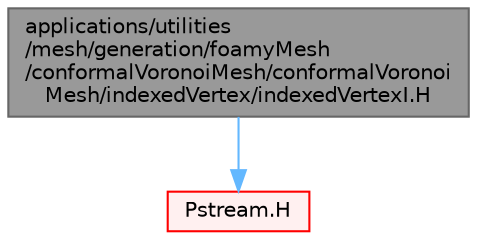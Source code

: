 digraph "applications/utilities/mesh/generation/foamyMesh/conformalVoronoiMesh/conformalVoronoiMesh/indexedVertex/indexedVertexI.H"
{
 // LATEX_PDF_SIZE
  bgcolor="transparent";
  edge [fontname=Helvetica,fontsize=10,labelfontname=Helvetica,labelfontsize=10];
  node [fontname=Helvetica,fontsize=10,shape=box,height=0.2,width=0.4];
  Node1 [id="Node000001",label="applications/utilities\l/mesh/generation/foamyMesh\l/conformalVoronoiMesh/conformalVoronoi\lMesh/indexedVertex/indexedVertexI.H",height=0.2,width=0.4,color="gray40", fillcolor="grey60", style="filled", fontcolor="black",tooltip=" "];
  Node1 -> Node2 [id="edge1_Node000001_Node000002",color="steelblue1",style="solid",tooltip=" "];
  Node2 [id="Node000002",label="Pstream.H",height=0.2,width=0.4,color="red", fillcolor="#FFF0F0", style="filled",URL="$Pstream_8H.html",tooltip=" "];
}
